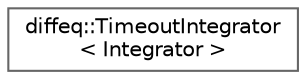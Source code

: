 digraph "Graphical Class Hierarchy"
{
 // LATEX_PDF_SIZE
  bgcolor="transparent";
  edge [fontname=Helvetica,fontsize=10,labelfontname=Helvetica,labelfontsize=10];
  node [fontname=Helvetica,fontsize=10,shape=box,height=0.2,width=0.4];
  rankdir="LR";
  Node0 [id="Node000000",label="diffeq::TimeoutIntegrator\l\< Integrator \>",height=0.2,width=0.4,color="grey40", fillcolor="white", style="filled",URL="$classdiffeq_1_1_timeout_integrator.html",tooltip="Timeout-enabled integration wrapper."];
}
